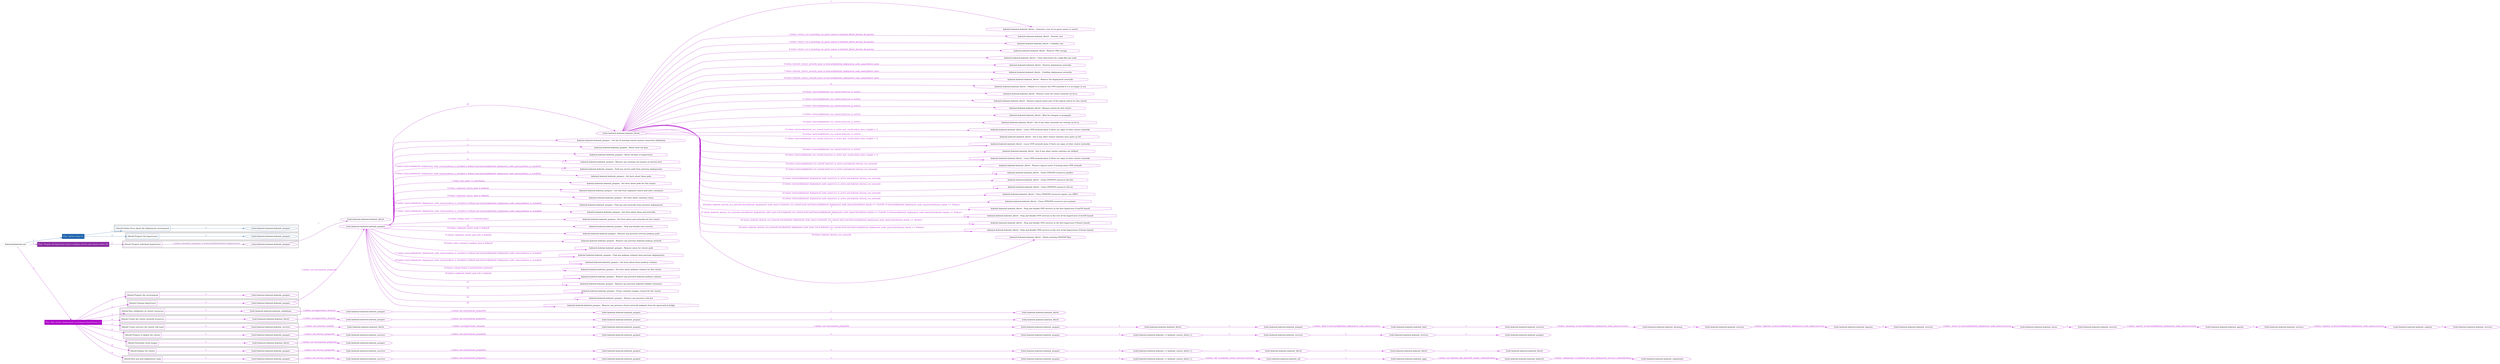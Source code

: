 digraph {
	graph [concentrate=true ordering=in rankdir=LR ratio=fill]
	edge [esep=5 sep=10]
	"kubeinit/playbook.yml" [id=root_node style=dotted]
	play_1f37363a [label="Play: Initial setup (1)" color="#1f64ad" fontcolor="#ffffff" id=play_1f37363a shape=box style=filled tooltip=localhost]
	"kubeinit/playbook.yml" -> play_1f37363a [label="1 " color="#1f64ad" fontcolor="#1f64ad" id=edge_beec4f90 labeltooltip="1 " tooltip="1 "]
	subgraph "kubeinit.kubeinit.kubeinit_prepare" {
		role_25f4dd7f [label="[role] kubeinit.kubeinit.kubeinit_prepare" color="#1f64ad" id=role_25f4dd7f tooltip="kubeinit.kubeinit.kubeinit_prepare"]
	}
	subgraph "kubeinit.kubeinit.kubeinit_prepare" {
		role_9660f7b7 [label="[role] kubeinit.kubeinit.kubeinit_prepare" color="#1f64ad" id=role_9660f7b7 tooltip="kubeinit.kubeinit.kubeinit_prepare"]
	}
	subgraph "Play: Initial setup (1)" {
		play_1f37363a -> block_69d01ddc [label=1 color="#1f64ad" fontcolor="#1f64ad" id=edge_8895a07f labeltooltip=1 tooltip=1]
		subgraph cluster_block_69d01ddc {
			block_69d01ddc [label="[block] Gather facts about the deployment environment" color="#1f64ad" id=block_69d01ddc labeltooltip="Gather facts about the deployment environment" shape=box tooltip="Gather facts about the deployment environment"]
			block_69d01ddc -> role_25f4dd7f [label="1 " color="#1f64ad" fontcolor="#1f64ad" id=edge_b7bf62ac labeltooltip="1 " tooltip="1 "]
		}
		play_1f37363a -> block_193713f0 [label=2 color="#1f64ad" fontcolor="#1f64ad" id=edge_109b9b88 labeltooltip=2 tooltip=2]
		subgraph cluster_block_193713f0 {
			block_193713f0 [label="[block] Prepare the hypervisors" color="#1f64ad" id=block_193713f0 labeltooltip="Prepare the hypervisors" shape=box tooltip="Prepare the hypervisors"]
			block_193713f0 -> role_9660f7b7 [label="1 " color="#1f64ad" fontcolor="#1f64ad" id=edge_c9909230 labeltooltip="1 " tooltip="1 "]
		}
	}
	play_9473a1a4 [label="Play: Prepare all hypervisor hosts to deploy service and cluster nodes (0)" color="#8a2aa2" fontcolor="#ffffff" id=play_9473a1a4 shape=box style=filled tooltip="Play: Prepare all hypervisor hosts to deploy service and cluster nodes (0)"]
	"kubeinit/playbook.yml" -> play_9473a1a4 [label="2 " color="#8a2aa2" fontcolor="#8a2aa2" id=edge_ef1bb4f5 labeltooltip="2 " tooltip="2 "]
	subgraph "kubeinit.kubeinit.kubeinit_libvirt" {
		role_61eee9bb [label="[role] kubeinit.kubeinit.kubeinit_libvirt" color="#8a2aa2" id=role_61eee9bb tooltip="kubeinit.kubeinit.kubeinit_libvirt"]
	}
	subgraph "kubeinit.kubeinit.kubeinit_prepare" {
		role_bdc70684 [label="[role] kubeinit.kubeinit.kubeinit_prepare" color="#8a2aa2" id=role_bdc70684 tooltip="kubeinit.kubeinit.kubeinit_prepare"]
		role_bdc70684 -> role_61eee9bb [label="1 " color="#8a2aa2" fontcolor="#8a2aa2" id=edge_d9a1bdc1 labeltooltip="1 " tooltip="1 "]
	}
	subgraph "Play: Prepare all hypervisor hosts to deploy service and cluster nodes (0)" {
		play_9473a1a4 -> block_176b6645 [label=1 color="#8a2aa2" fontcolor="#8a2aa2" id=edge_ebd9c767 labeltooltip=1 tooltip=1]
		subgraph cluster_block_176b6645 {
			block_176b6645 [label="[block] Prepare individual hypervisors" color="#8a2aa2" id=block_176b6645 labeltooltip="Prepare individual hypervisors" shape=box tooltip="Prepare individual hypervisors"]
			block_176b6645 -> role_bdc70684 [label="1 [when: inventory_hostname in hostvars['kubeinit-facts'].hypervisors]" color="#8a2aa2" fontcolor="#8a2aa2" id=edge_cf1c1758 labeltooltip="1 [when: inventory_hostname in hostvars['kubeinit-facts'].hypervisors]" tooltip="1 [when: inventory_hostname in hostvars['kubeinit-facts'].hypervisors]"]
		}
	}
	play_bdeadf1a [label="Play: Run cluster deployment on prepared hypervisors (1)" color="#ae03c9" fontcolor="#ffffff" id=play_bdeadf1a shape=box style=filled tooltip=localhost]
	"kubeinit/playbook.yml" -> play_bdeadf1a [label="3 " color="#ae03c9" fontcolor="#ae03c9" id=edge_fe195c4d labeltooltip="3 " tooltip="3 "]
	subgraph "kubeinit.kubeinit.kubeinit_prepare" {
		role_b6221c34 [label="[role] kubeinit.kubeinit.kubeinit_prepare" color="#ae03c9" id=role_b6221c34 tooltip="kubeinit.kubeinit.kubeinit_prepare"]
	}
	subgraph "kubeinit.kubeinit.kubeinit_libvirt" {
		role_adfe86c9 [label="[role] kubeinit.kubeinit.kubeinit_libvirt" color="#ae03c9" id=role_adfe86c9 tooltip="kubeinit.kubeinit.kubeinit_libvirt"]
		task_9739f0f0 [label="kubeinit.kubeinit.kubeinit_libvirt : Generate a list of vm guest names to match" color="#ae03c9" id=task_9739f0f0 shape=octagon tooltip="kubeinit.kubeinit.kubeinit_libvirt : Generate a list of vm guest names to match"]
		role_adfe86c9 -> task_9739f0f0 [label="1 " color="#ae03c9" fontcolor="#ae03c9" id=edge_a65fcbdc labeltooltip="1 " tooltip="1 "]
		task_7e92c30b [label="kubeinit.kubeinit.kubeinit_libvirt : Destroy vms" color="#ae03c9" id=task_7e92c30b shape=octagon tooltip="kubeinit.kubeinit.kubeinit_libvirt : Destroy vms"]
		role_adfe86c9 -> task_7e92c30b [label="2 [when: cluster_vm in matching_vm_guest_names or kubeinit_libvirt_destroy_all_guests]" color="#ae03c9" fontcolor="#ae03c9" id=edge_8f2e98aa labeltooltip="2 [when: cluster_vm in matching_vm_guest_names or kubeinit_libvirt_destroy_all_guests]" tooltip="2 [when: cluster_vm in matching_vm_guest_names or kubeinit_libvirt_destroy_all_guests]"]
		task_50bc9316 [label="kubeinit.kubeinit.kubeinit_libvirt : Undefine vms" color="#ae03c9" id=task_50bc9316 shape=octagon tooltip="kubeinit.kubeinit.kubeinit_libvirt : Undefine vms"]
		role_adfe86c9 -> task_50bc9316 [label="3 [when: cluster_vm in matching_vm_guest_names or kubeinit_libvirt_destroy_all_guests]" color="#ae03c9" fontcolor="#ae03c9" id=edge_84804dc5 labeltooltip="3 [when: cluster_vm in matching_vm_guest_names or kubeinit_libvirt_destroy_all_guests]" tooltip="3 [when: cluster_vm in matching_vm_guest_names or kubeinit_libvirt_destroy_all_guests]"]
		task_33d3c7aa [label="kubeinit.kubeinit.kubeinit_libvirt : Remove VMs storage" color="#ae03c9" id=task_33d3c7aa shape=octagon tooltip="kubeinit.kubeinit.kubeinit_libvirt : Remove VMs storage"]
		role_adfe86c9 -> task_33d3c7aa [label="4 [when: cluster_vm in matching_vm_guest_names or kubeinit_libvirt_destroy_all_guests]" color="#ae03c9" fontcolor="#ae03c9" id=edge_09c6bbd6 labeltooltip="4 [when: cluster_vm in matching_vm_guest_names or kubeinit_libvirt_destroy_all_guests]" tooltip="4 [when: cluster_vm in matching_vm_guest_names or kubeinit_libvirt_destroy_all_guests]"]
		task_d1e2a1a2 [label="kubeinit.kubeinit.kubeinit_libvirt : Clean directories for config files per node" color="#ae03c9" id=task_d1e2a1a2 shape=octagon tooltip="kubeinit.kubeinit.kubeinit_libvirt : Clean directories for config files per node"]
		role_adfe86c9 -> task_d1e2a1a2 [label="5 " color="#ae03c9" fontcolor="#ae03c9" id=edge_49091038 labeltooltip="5 " tooltip="5 "]
		task_e041fc21 [label="kubeinit.kubeinit.kubeinit_libvirt : Destroy deployment networks" color="#ae03c9" id=task_e041fc21 shape=octagon tooltip="kubeinit.kubeinit.kubeinit_libvirt : Destroy deployment networks"]
		role_adfe86c9 -> task_e041fc21 [label="6 [when: kubeinit_cluster_network_name in hostvars[kubeinit_deployment_node_name].libvirt_nets]" color="#ae03c9" fontcolor="#ae03c9" id=edge_315271d7 labeltooltip="6 [when: kubeinit_cluster_network_name in hostvars[kubeinit_deployment_node_name].libvirt_nets]" tooltip="6 [when: kubeinit_cluster_network_name in hostvars[kubeinit_deployment_node_name].libvirt_nets]"]
		task_6bee2f34 [label="kubeinit.kubeinit.kubeinit_libvirt : Undefine deployment networks" color="#ae03c9" id=task_6bee2f34 shape=octagon tooltip="kubeinit.kubeinit.kubeinit_libvirt : Undefine deployment networks"]
		role_adfe86c9 -> task_6bee2f34 [label="7 [when: kubeinit_cluster_network_name in hostvars[kubeinit_deployment_node_name].libvirt_nets]" color="#ae03c9" fontcolor="#ae03c9" id=edge_7989c991 labeltooltip="7 [when: kubeinit_cluster_network_name in hostvars[kubeinit_deployment_node_name].libvirt_nets]" tooltip="7 [when: kubeinit_cluster_network_name in hostvars[kubeinit_deployment_node_name].libvirt_nets]"]
		task_750aabfe [label="kubeinit.kubeinit.kubeinit_libvirt : Remove the deployment networks" color="#ae03c9" id=task_750aabfe shape=octagon tooltip="kubeinit.kubeinit.kubeinit_libvirt : Remove the deployment networks"]
		role_adfe86c9 -> task_750aabfe [label="8 [when: kubeinit_cluster_network_name in hostvars[kubeinit_deployment_node_name].libvirt_nets]" color="#ae03c9" fontcolor="#ae03c9" id=edge_a2aba4c9 labeltooltip="8 [when: kubeinit_cluster_network_name in hostvars[kubeinit_deployment_node_name].libvirt_nets]" tooltip="8 [when: kubeinit_cluster_network_name in hostvars[kubeinit_deployment_node_name].libvirt_nets]"]
		task_e7600e6e [label="kubeinit.kubeinit.kubeinit_libvirt : Default is to remove the OVN network if it is no longer in use" color="#ae03c9" id=task_e7600e6e shape=octagon tooltip="kubeinit.kubeinit.kubeinit_libvirt : Default is to remove the OVN network if it is no longer in use"]
		role_adfe86c9 -> task_e7600e6e [label="9 " color="#ae03c9" fontcolor="#ae03c9" id=edge_50722711 labeltooltip="9 " tooltip="9 "]
		task_7aa57ece [label="kubeinit.kubeinit.kubeinit_libvirt : Remove route for cluster network via br-ex" color="#ae03c9" id=task_7aa57ece shape=octagon tooltip="kubeinit.kubeinit.kubeinit_libvirt : Remove route for cluster network via br-ex"]
		role_adfe86c9 -> task_7aa57ece [label="10 [when: hostvars[kubeinit_ovn_central_host].ovs_is_active]" color="#ae03c9" fontcolor="#ae03c9" id=edge_d03b10a4 labeltooltip="10 [when: hostvars[kubeinit_ovn_central_host].ovs_is_active]" tooltip="10 [when: hostvars[kubeinit_ovn_central_host].ovs_is_active]"]
		task_66830919 [label="kubeinit.kubeinit.kubeinit_libvirt : Remove logical router port of the logical switch for this cluster" color="#ae03c9" id=task_66830919 shape=octagon tooltip="kubeinit.kubeinit.kubeinit_libvirt : Remove logical router port of the logical switch for this cluster"]
		role_adfe86c9 -> task_66830919 [label="11 [when: hostvars[kubeinit_ovn_central_host].ovs_is_active]" color="#ae03c9" fontcolor="#ae03c9" id=edge_245e961b labeltooltip="11 [when: hostvars[kubeinit_ovn_central_host].ovs_is_active]" tooltip="11 [when: hostvars[kubeinit_ovn_central_host].ovs_is_active]"]
		task_e19aaa85 [label="kubeinit.kubeinit.kubeinit_libvirt : Remove switch for this cluster" color="#ae03c9" id=task_e19aaa85 shape=octagon tooltip="kubeinit.kubeinit.kubeinit_libvirt : Remove switch for this cluster"]
		role_adfe86c9 -> task_e19aaa85 [label="12 [when: hostvars[kubeinit_ovn_central_host].ovs_is_active]" color="#ae03c9" fontcolor="#ae03c9" id=edge_485a6d71 labeltooltip="12 [when: hostvars[kubeinit_ovn_central_host].ovs_is_active]" tooltip="12 [when: hostvars[kubeinit_ovn_central_host].ovs_is_active]"]
		task_a7a2022b [label="kubeinit.kubeinit.kubeinit_libvirt : Wait for changes to propagate" color="#ae03c9" id=task_a7a2022b shape=octagon tooltip="kubeinit.kubeinit.kubeinit_libvirt : Wait for changes to propagate"]
		role_adfe86c9 -> task_a7a2022b [label="13 [when: hostvars[kubeinit_ovn_central_host].ovs_is_active]" color="#ae03c9" fontcolor="#ae03c9" id=edge_8c77a38c labeltooltip="13 [when: hostvars[kubeinit_ovn_central_host].ovs_is_active]" tooltip="13 [when: hostvars[kubeinit_ovn_central_host].ovs_is_active]"]
		task_0f11b54c [label="kubeinit.kubeinit.kubeinit_libvirt : See if any other networks are routing via br-ex" color="#ae03c9" id=task_0f11b54c shape=octagon tooltip="kubeinit.kubeinit.kubeinit_libvirt : See if any other networks are routing via br-ex"]
		role_adfe86c9 -> task_0f11b54c [label="14 [when: hostvars[kubeinit_ovn_central_host].ovs_is_active]" color="#ae03c9" fontcolor="#ae03c9" id=edge_e43766df labeltooltip="14 [when: hostvars[kubeinit_ovn_central_host].ovs_is_active]" tooltip="14 [when: hostvars[kubeinit_ovn_central_host].ovs_is_active]"]
		task_77122f07 [label="kubeinit.kubeinit.kubeinit_libvirt : Leave OVN network alone if there are signs of other cluster networks" color="#ae03c9" id=task_77122f07 shape=octagon tooltip="kubeinit.kubeinit.kubeinit_libvirt : Leave OVN network alone if there are signs of other cluster networks"]
		role_adfe86c9 -> task_77122f07 [label="15 [when: hostvars[kubeinit_ovn_central_host].ovs_is_active and _result.stdout_lines | length > 1]" color="#ae03c9" fontcolor="#ae03c9" id=edge_02d37ee8 labeltooltip="15 [when: hostvars[kubeinit_ovn_central_host].ovs_is_active and _result.stdout_lines | length > 1]" tooltip="15 [when: hostvars[kubeinit_ovn_central_host].ovs_is_active and _result.stdout_lines | length > 1]"]
		task_489a062d [label="kubeinit.kubeinit.kubeinit_libvirt : See if any other cluster switches have ports on lr0" color="#ae03c9" id=task_489a062d shape=octagon tooltip="kubeinit.kubeinit.kubeinit_libvirt : See if any other cluster switches have ports on lr0"]
		role_adfe86c9 -> task_489a062d [label="16 [when: hostvars[kubeinit_ovn_central_host].ovs_is_active]" color="#ae03c9" fontcolor="#ae03c9" id=edge_23b2e188 labeltooltip="16 [when: hostvars[kubeinit_ovn_central_host].ovs_is_active]" tooltip="16 [when: hostvars[kubeinit_ovn_central_host].ovs_is_active]"]
		task_819f0e0b [label="kubeinit.kubeinit.kubeinit_libvirt : Leave OVN network alone if there are signs of other cluster networks" color="#ae03c9" id=task_819f0e0b shape=octagon tooltip="kubeinit.kubeinit.kubeinit_libvirt : Leave OVN network alone if there are signs of other cluster networks"]
		role_adfe86c9 -> task_819f0e0b [label="17 [when: hostvars[kubeinit_ovn_central_host].ovs_is_active and _result.stdout_lines | length > 1]" color="#ae03c9" fontcolor="#ae03c9" id=edge_ca58ae54 labeltooltip="17 [when: hostvars[kubeinit_ovn_central_host].ovs_is_active and _result.stdout_lines | length > 1]" tooltip="17 [when: hostvars[kubeinit_ovn_central_host].ovs_is_active and _result.stdout_lines | length > 1]"]
		task_3d04f44c [label="kubeinit.kubeinit.kubeinit_libvirt : See if any other cluster switches are defined" color="#ae03c9" id=task_3d04f44c shape=octagon tooltip="kubeinit.kubeinit.kubeinit_libvirt : See if any other cluster switches are defined"]
		role_adfe86c9 -> task_3d04f44c [label="18 [when: hostvars[kubeinit_ovn_central_host].ovs_is_active]" color="#ae03c9" fontcolor="#ae03c9" id=edge_5526674c labeltooltip="18 [when: hostvars[kubeinit_ovn_central_host].ovs_is_active]" tooltip="18 [when: hostvars[kubeinit_ovn_central_host].ovs_is_active]"]
		task_dc1ed149 [label="kubeinit.kubeinit.kubeinit_libvirt : Leave OVN network alone if there are signs of other cluster networks" color="#ae03c9" id=task_dc1ed149 shape=octagon tooltip="kubeinit.kubeinit.kubeinit_libvirt : Leave OVN network alone if there are signs of other cluster networks"]
		role_adfe86c9 -> task_dc1ed149 [label="19 [when: hostvars[kubeinit_ovn_central_host].ovs_is_active and _result.stdout_lines | length > 1]" color="#ae03c9" fontcolor="#ae03c9" id=edge_6fa465b2 labeltooltip="19 [when: hostvars[kubeinit_ovn_central_host].ovs_is_active and _result.stdout_lines | length > 1]" tooltip="19 [when: hostvars[kubeinit_ovn_central_host].ovs_is_active and _result.stdout_lines | length > 1]"]
		task_48cc236e [label="kubeinit.kubeinit.kubeinit_libvirt : Remove logical router if tearing down OVN network" color="#ae03c9" id=task_48cc236e shape=octagon tooltip="kubeinit.kubeinit.kubeinit_libvirt : Remove logical router if tearing down OVN network"]
		role_adfe86c9 -> task_48cc236e [label="20 [when: hostvars[kubeinit_ovn_central_host].ovs_is_active and kubeinit_destroy_ovn_network]" color="#ae03c9" fontcolor="#ae03c9" id=edge_dbb2125c labeltooltip="20 [when: hostvars[kubeinit_ovn_central_host].ovs_is_active and kubeinit_destroy_ovn_network]" tooltip="20 [when: hostvars[kubeinit_ovn_central_host].ovs_is_active and kubeinit_destroy_ovn_network]"]
		task_2cc1af12 [label="kubeinit.kubeinit.kubeinit_libvirt : Clean OVN/OVS resources (public)" color="#ae03c9" id=task_2cc1af12 shape=octagon tooltip="kubeinit.kubeinit.kubeinit_libvirt : Clean OVN/OVS resources (public)"]
		role_adfe86c9 -> task_2cc1af12 [label="21 [when: hostvars[kubeinit_ovn_central_host].ovs_is_active and kubeinit_destroy_ovn_network]" color="#ae03c9" fontcolor="#ae03c9" id=edge_b1a27fb5 labeltooltip="21 [when: hostvars[kubeinit_ovn_central_host].ovs_is_active and kubeinit_destroy_ovn_network]" tooltip="21 [when: hostvars[kubeinit_ovn_central_host].ovs_is_active and kubeinit_destroy_ovn_network]"]
		task_78e33bf3 [label="kubeinit.kubeinit.kubeinit_libvirt : Clean OVN/OVS resources (br-int)" color="#ae03c9" id=task_78e33bf3 shape=octagon tooltip="kubeinit.kubeinit.kubeinit_libvirt : Clean OVN/OVS resources (br-int)"]
		role_adfe86c9 -> task_78e33bf3 [label="22 [when: hostvars[kubeinit_deployment_node_name].ovs_is_active and kubeinit_destroy_ovn_network]" color="#ae03c9" fontcolor="#ae03c9" id=edge_239596c6 labeltooltip="22 [when: hostvars[kubeinit_deployment_node_name].ovs_is_active and kubeinit_destroy_ovn_network]" tooltip="22 [when: hostvars[kubeinit_deployment_node_name].ovs_is_active and kubeinit_destroy_ovn_network]"]
		task_9ce3f0ca [label="kubeinit.kubeinit.kubeinit_libvirt : Clean OVN/OVS resources (br-ex)" color="#ae03c9" id=task_9ce3f0ca shape=octagon tooltip="kubeinit.kubeinit.kubeinit_libvirt : Clean OVN/OVS resources (br-ex)"]
		role_adfe86c9 -> task_9ce3f0ca [label="23 [when: hostvars[kubeinit_deployment_node_name].ovs_is_active and kubeinit_destroy_ovn_network]" color="#ae03c9" fontcolor="#ae03c9" id=edge_9b05f541 labeltooltip="23 [when: hostvars[kubeinit_deployment_node_name].ovs_is_active and kubeinit_destroy_ovn_network]" tooltip="23 [when: hostvars[kubeinit_deployment_node_name].ovs_is_active and kubeinit_destroy_ovn_network]"]
		task_df44dfc4 [label="kubeinit.kubeinit.kubeinit_libvirt : Clean OVN/OVS resources (genev_sys_6081)" color="#ae03c9" id=task_df44dfc4 shape=octagon tooltip="kubeinit.kubeinit.kubeinit_libvirt : Clean OVN/OVS resources (genev_sys_6081)"]
		role_adfe86c9 -> task_df44dfc4 [label="24 [when: hostvars[kubeinit_deployment_node_name].ovs_is_active and kubeinit_destroy_ovn_network]" color="#ae03c9" fontcolor="#ae03c9" id=edge_c71e154f labeltooltip="24 [when: hostvars[kubeinit_deployment_node_name].ovs_is_active and kubeinit_destroy_ovn_network]" tooltip="24 [when: hostvars[kubeinit_deployment_node_name].ovs_is_active and kubeinit_destroy_ovn_network]"]
		task_4c0afff6 [label="kubeinit.kubeinit.kubeinit_libvirt : Clean OVN/OVS resources (ovs-system)" color="#ae03c9" id=task_4c0afff6 shape=octagon tooltip="kubeinit.kubeinit.kubeinit_libvirt : Clean OVN/OVS resources (ovs-system)"]
		role_adfe86c9 -> task_4c0afff6 [label="25 [when: hostvars[kubeinit_deployment_node_name].ovs_is_active and kubeinit_destroy_ovn_network]" color="#ae03c9" fontcolor="#ae03c9" id=edge_574f4c66 labeltooltip="25 [when: hostvars[kubeinit_deployment_node_name].ovs_is_active and kubeinit_destroy_ovn_network]" tooltip="25 [when: hostvars[kubeinit_deployment_node_name].ovs_is_active and kubeinit_destroy_ovn_network]"]
		task_eff1a5e8 [label="kubeinit.kubeinit.kubeinit_libvirt : Stop and disable OVN services in the first hypervisor (CentOS based)" color="#ae03c9" id=task_eff1a5e8 shape=octagon tooltip="kubeinit.kubeinit.kubeinit_libvirt : Stop and disable OVN services in the first hypervisor (CentOS based)"]
		role_adfe86c9 -> task_eff1a5e8 [label="26 [when: kubeinit_destroy_ovn_network and (kubeinit_deployment_node_name in kubeinit_ovn_central_host) and (hostvars[kubeinit_deployment_node_name].distribution_family == 'CentOS' or hostvars[kubeinit_deployment_node_name].distribution_family == 'Fedora')
]" color="#ae03c9" fontcolor="#ae03c9" id=edge_97d07e69 labeltooltip="26 [when: kubeinit_destroy_ovn_network and (kubeinit_deployment_node_name in kubeinit_ovn_central_host) and (hostvars[kubeinit_deployment_node_name].distribution_family == 'CentOS' or hostvars[kubeinit_deployment_node_name].distribution_family == 'Fedora')
]" tooltip="26 [when: kubeinit_destroy_ovn_network and (kubeinit_deployment_node_name in kubeinit_ovn_central_host) and (hostvars[kubeinit_deployment_node_name].distribution_family == 'CentOS' or hostvars[kubeinit_deployment_node_name].distribution_family == 'Fedora')
]"]
		task_a74f047c [label="kubeinit.kubeinit.kubeinit_libvirt : Stop and disable OVN services in the rest of the hypervisors (CentOS based)" color="#ae03c9" id=task_a74f047c shape=octagon tooltip="kubeinit.kubeinit.kubeinit_libvirt : Stop and disable OVN services in the rest of the hypervisors (CentOS based)"]
		role_adfe86c9 -> task_a74f047c [label="27 [when: kubeinit_destroy_ovn_network and (kubeinit_deployment_node_name not in kubeinit_ovn_central_host) and (hostvars[kubeinit_deployment_node_name].distribution_family == 'CentOS' or hostvars[kubeinit_deployment_node_name].distribution_family == 'Fedora')
]" color="#ae03c9" fontcolor="#ae03c9" id=edge_0791333c labeltooltip="27 [when: kubeinit_destroy_ovn_network and (kubeinit_deployment_node_name not in kubeinit_ovn_central_host) and (hostvars[kubeinit_deployment_node_name].distribution_family == 'CentOS' or hostvars[kubeinit_deployment_node_name].distribution_family == 'Fedora')
]" tooltip="27 [when: kubeinit_destroy_ovn_network and (kubeinit_deployment_node_name not in kubeinit_ovn_central_host) and (hostvars[kubeinit_deployment_node_name].distribution_family == 'CentOS' or hostvars[kubeinit_deployment_node_name].distribution_family == 'Fedora')
]"]
		task_46211fc2 [label="kubeinit.kubeinit.kubeinit_libvirt : Stop and disable OVN services in the first hypervisor (Ubuntu based)" color="#ae03c9" id=task_46211fc2 shape=octagon tooltip="kubeinit.kubeinit.kubeinit_libvirt : Stop and disable OVN services in the first hypervisor (Ubuntu based)"]
		role_adfe86c9 -> task_46211fc2 [label="28 [when: kubeinit_destroy_ovn_network and (kubeinit_deployment_node_name in kubeinit_ovn_central_host) and (hostvars[kubeinit_deployment_node_name].distribution_family == 'Debian')
]" color="#ae03c9" fontcolor="#ae03c9" id=edge_705286dc labeltooltip="28 [when: kubeinit_destroy_ovn_network and (kubeinit_deployment_node_name in kubeinit_ovn_central_host) and (hostvars[kubeinit_deployment_node_name].distribution_family == 'Debian')
]" tooltip="28 [when: kubeinit_destroy_ovn_network and (kubeinit_deployment_node_name in kubeinit_ovn_central_host) and (hostvars[kubeinit_deployment_node_name].distribution_family == 'Debian')
]"]
		task_600fff5c [label="kubeinit.kubeinit.kubeinit_libvirt : Stop and disable OVN services in the rest of the hypervisors (Ubuntu based)" color="#ae03c9" id=task_600fff5c shape=octagon tooltip="kubeinit.kubeinit.kubeinit_libvirt : Stop and disable OVN services in the rest of the hypervisors (Ubuntu based)"]
		role_adfe86c9 -> task_600fff5c [label="29 [when: kubeinit_destroy_ovn_network and (kubeinit_deployment_node_name not in kubeinit_ovn_central_host) and (hostvars[kubeinit_deployment_node_name].distribution_family == 'Debian')
]" color="#ae03c9" fontcolor="#ae03c9" id=edge_7c8de37c labeltooltip="29 [when: kubeinit_destroy_ovn_network and (kubeinit_deployment_node_name not in kubeinit_ovn_central_host) and (hostvars[kubeinit_deployment_node_name].distribution_family == 'Debian')
]" tooltip="29 [when: kubeinit_destroy_ovn_network and (kubeinit_deployment_node_name not in kubeinit_ovn_central_host) and (hostvars[kubeinit_deployment_node_name].distribution_family == 'Debian')
]"]
		task_e04274f4 [label="kubeinit.kubeinit.kubeinit_libvirt : Delete existing OVS/OVN files" color="#ae03c9" id=task_e04274f4 shape=octagon tooltip="kubeinit.kubeinit.kubeinit_libvirt : Delete existing OVS/OVN files"]
		role_adfe86c9 -> task_e04274f4 [label="30 [when: kubeinit_destroy_ovn_network]" color="#ae03c9" fontcolor="#ae03c9" id=edge_e8c7ae83 labeltooltip="30 [when: kubeinit_destroy_ovn_network]" tooltip="30 [when: kubeinit_destroy_ovn_network]"]
	}
	subgraph "kubeinit.kubeinit.kubeinit_prepare" {
		role_600e3276 [label="[role] kubeinit.kubeinit.kubeinit_prepare" color="#ae03c9" id=role_600e3276 tooltip="kubeinit.kubeinit.kubeinit_prepare"]
		task_1c44053a [label="kubeinit.kubeinit.kubeinit_prepare : Get list of existing remote system connection definitions" color="#ae03c9" id=task_1c44053a shape=octagon tooltip="kubeinit.kubeinit.kubeinit_prepare : Get list of existing remote system connection definitions"]
		role_600e3276 -> task_1c44053a [label="1 " color="#ae03c9" fontcolor="#ae03c9" id=edge_4d039e1e labeltooltip="1 " tooltip="1 "]
		task_5bac1784 [label="kubeinit.kubeinit.kubeinit_prepare : Reset local ssh keys" color="#ae03c9" id=task_5bac1784 shape=octagon tooltip="kubeinit.kubeinit.kubeinit_prepare : Reset local ssh keys"]
		role_600e3276 -> task_5bac1784 [label="2 " color="#ae03c9" fontcolor="#ae03c9" id=edge_44ab02c4 labeltooltip="2 " tooltip="2 "]
		task_ce7e9c0b [label="kubeinit.kubeinit.kubeinit_prepare : Reset ssh keys in hypervisors" color="#ae03c9" id=task_ce7e9c0b shape=octagon tooltip="kubeinit.kubeinit.kubeinit_prepare : Reset ssh keys in hypervisors"]
		role_600e3276 -> task_ce7e9c0b [label="3 " color="#ae03c9" fontcolor="#ae03c9" id=edge_f919d98d labeltooltip="3 " tooltip="3 "]
		task_81340b44 [label="kubeinit.kubeinit.kubeinit_prepare : Remove any existing ssh tunnels on bastion host" color="#ae03c9" id=task_81340b44 shape=octagon tooltip="kubeinit.kubeinit.kubeinit_prepare : Remove any existing ssh tunnels on bastion host"]
		role_600e3276 -> task_81340b44 [label="4 " color="#ae03c9" fontcolor="#ae03c9" id=edge_3db6ff1b labeltooltip="4 " tooltip="4 "]
		task_ff18ead6 [label="kubeinit.kubeinit.kubeinit_prepare : Find any service pods from previous deployments" color="#ae03c9" id=task_ff18ead6 shape=octagon tooltip="kubeinit.kubeinit.kubeinit_prepare : Find any service pods from previous deployments"]
		role_600e3276 -> task_ff18ead6 [label="5 [when: hostvars[kubeinit_deployment_node_name].podman_is_installed is defined and hostvars[kubeinit_deployment_node_name].podman_is_installed]" color="#ae03c9" fontcolor="#ae03c9" id=edge_14792ee8 labeltooltip="5 [when: hostvars[kubeinit_deployment_node_name].podman_is_installed is defined and hostvars[kubeinit_deployment_node_name].podman_is_installed]" tooltip="5 [when: hostvars[kubeinit_deployment_node_name].podman_is_installed is defined and hostvars[kubeinit_deployment_node_name].podman_is_installed]"]
		task_24c642af [label="kubeinit.kubeinit.kubeinit_prepare : Set facts about those pods" color="#ae03c9" id=task_24c642af shape=octagon tooltip="kubeinit.kubeinit.kubeinit_prepare : Set facts about those pods"]
		role_600e3276 -> task_24c642af [label="6 [when: hostvars[kubeinit_deployment_node_name].podman_is_installed is defined and hostvars[kubeinit_deployment_node_name].podman_is_installed]" color="#ae03c9" fontcolor="#ae03c9" id=edge_cf3e7eb2 labeltooltip="6 [when: hostvars[kubeinit_deployment_node_name].podman_is_installed is defined and hostvars[kubeinit_deployment_node_name].podman_is_installed]" tooltip="6 [when: hostvars[kubeinit_deployment_node_name].podman_is_installed is defined and hostvars[kubeinit_deployment_node_name].podman_is_installed]"]
		task_9d2832e6 [label="kubeinit.kubeinit.kubeinit_prepare : Set facts about pods for this cluster" color="#ae03c9" id=task_9d2832e6 shape=octagon tooltip="kubeinit.kubeinit.kubeinit_prepare : Set facts about pods for this cluster"]
		role_600e3276 -> task_9d2832e6 [label="7 [when: pod_name == pod.Name]" color="#ae03c9" fontcolor="#ae03c9" id=edge_b8ca32aa labeltooltip="7 [when: pod_name == pod.Name]" tooltip="7 [when: pod_name == pod.Name]"]
		task_ef2defef [label="kubeinit.kubeinit.kubeinit_prepare : Get info from orphaned cluster pod infra containers" color="#ae03c9" id=task_ef2defef shape=octagon tooltip="kubeinit.kubeinit.kubeinit_prepare : Get info from orphaned cluster pod infra containers"]
		role_600e3276 -> task_ef2defef [label="8 [when: orphaned_cluster_pods is defined]" color="#ae03c9" fontcolor="#ae03c9" id=edge_d0c4f851 labeltooltip="8 [when: orphaned_cluster_pods is defined]" tooltip="8 [when: orphaned_cluster_pods is defined]"]
		task_bf4173d6 [label="kubeinit.kubeinit.kubeinit_prepare : Set facts about container netns" color="#ae03c9" id=task_bf4173d6 shape=octagon tooltip="kubeinit.kubeinit.kubeinit_prepare : Set facts about container netns"]
		role_600e3276 -> task_bf4173d6 [label="9 [when: orphaned_cluster_pods is defined]" color="#ae03c9" fontcolor="#ae03c9" id=edge_c41f096e labeltooltip="9 [when: orphaned_cluster_pods is defined]" tooltip="9 [when: orphaned_cluster_pods is defined]"]
		task_1bd75535 [label="kubeinit.kubeinit.kubeinit_prepare : Find any pod networks from previous deployments" color="#ae03c9" id=task_1bd75535 shape=octagon tooltip="kubeinit.kubeinit.kubeinit_prepare : Find any pod networks from previous deployments"]
		role_600e3276 -> task_1bd75535 [label="10 [when: hostvars[kubeinit_deployment_node_name].podman_is_installed is defined and hostvars[kubeinit_deployment_node_name].podman_is_installed]" color="#ae03c9" fontcolor="#ae03c9" id=edge_046d88c5 labeltooltip="10 [when: hostvars[kubeinit_deployment_node_name].podman_is_installed is defined and hostvars[kubeinit_deployment_node_name].podman_is_installed]" tooltip="10 [when: hostvars[kubeinit_deployment_node_name].podman_is_installed is defined and hostvars[kubeinit_deployment_node_name].podman_is_installed]"]
		task_18f11d76 [label="kubeinit.kubeinit.kubeinit_prepare : Set facts about those pod networks" color="#ae03c9" id=task_18f11d76 shape=octagon tooltip="kubeinit.kubeinit.kubeinit_prepare : Set facts about those pod networks"]
		role_600e3276 -> task_18f11d76 [label="11 [when: hostvars[kubeinit_deployment_node_name].podman_is_installed is defined and hostvars[kubeinit_deployment_node_name].podman_is_installed]" color="#ae03c9" fontcolor="#ae03c9" id=edge_468cb2fc labeltooltip="11 [when: hostvars[kubeinit_deployment_node_name].podman_is_installed is defined and hostvars[kubeinit_deployment_node_name].podman_is_installed]" tooltip="11 [when: hostvars[kubeinit_deployment_node_name].podman_is_installed is defined and hostvars[kubeinit_deployment_node_name].podman_is_installed]"]
		task_6ab2bf88 [label="kubeinit.kubeinit.kubeinit_prepare : Set facts about pod networks for this cluster" color="#ae03c9" id=task_6ab2bf88 shape=octagon tooltip="kubeinit.kubeinit.kubeinit_prepare : Set facts about pod networks for this cluster"]
		role_600e3276 -> task_6ab2bf88 [label="12 [when: bridge_name == network.name]" color="#ae03c9" fontcolor="#ae03c9" id=edge_d7ae8cd3 labeltooltip="12 [when: bridge_name == network.name]" tooltip="12 [when: bridge_name == network.name]"]
		task_b5a102cb [label="kubeinit.kubeinit.kubeinit_prepare : Stop and disable user services" color="#ae03c9" id=task_b5a102cb shape=octagon tooltip="kubeinit.kubeinit.kubeinit_prepare : Stop and disable user services"]
		role_600e3276 -> task_b5a102cb [label="13 " color="#ae03c9" fontcolor="#ae03c9" id=edge_03e354b9 labeltooltip="13 " tooltip="13 "]
		task_964f2a9b [label="kubeinit.kubeinit.kubeinit_prepare : Remove any previous services podman pods" color="#ae03c9" id=task_964f2a9b shape=octagon tooltip="kubeinit.kubeinit.kubeinit_prepare : Remove any previous services podman pods"]
		role_600e3276 -> task_964f2a9b [label="14 [when: orphaned_cluster_pods is defined]" color="#ae03c9" fontcolor="#ae03c9" id=edge_70b9b7dc labeltooltip="14 [when: orphaned_cluster_pods is defined]" tooltip="14 [when: orphaned_cluster_pods is defined]"]
		task_117606b0 [label="kubeinit.kubeinit.kubeinit_prepare : Remove any previous kubeinit podman network" color="#ae03c9" id=task_117606b0 shape=octagon tooltip="kubeinit.kubeinit.kubeinit_prepare : Remove any previous kubeinit podman network"]
		role_600e3276 -> task_117606b0 [label="15 [when: orphaned_cluster_pod_nets is defined]" color="#ae03c9" fontcolor="#ae03c9" id=edge_c23727ce labeltooltip="15 [when: orphaned_cluster_pod_nets is defined]" tooltip="15 [when: orphaned_cluster_pod_nets is defined]"]
		task_6a934f1c [label="kubeinit.kubeinit.kubeinit_prepare : Remove netns for cluster pods" color="#ae03c9" id=task_6a934f1c shape=octagon tooltip="kubeinit.kubeinit.kubeinit_prepare : Remove netns for cluster pods"]
		role_600e3276 -> task_6a934f1c [label="16 [when: infra_container_sandbox_keys is defined]" color="#ae03c9" fontcolor="#ae03c9" id=edge_2820b2bd labeltooltip="16 [when: infra_container_sandbox_keys is defined]" tooltip="16 [when: infra_container_sandbox_keys is defined]"]
		task_029d482e [label="kubeinit.kubeinit.kubeinit_prepare : Find any podman volumes from previous deployments" color="#ae03c9" id=task_029d482e shape=octagon tooltip="kubeinit.kubeinit.kubeinit_prepare : Find any podman volumes from previous deployments"]
		role_600e3276 -> task_029d482e [label="17 [when: hostvars[kubeinit_deployment_node_name].podman_is_installed is defined and hostvars[kubeinit_deployment_node_name].podman_is_installed]" color="#ae03c9" fontcolor="#ae03c9" id=edge_ef24f06c labeltooltip="17 [when: hostvars[kubeinit_deployment_node_name].podman_is_installed is defined and hostvars[kubeinit_deployment_node_name].podman_is_installed]" tooltip="17 [when: hostvars[kubeinit_deployment_node_name].podman_is_installed is defined and hostvars[kubeinit_deployment_node_name].podman_is_installed]"]
		task_c67fe290 [label="kubeinit.kubeinit.kubeinit_prepare : Set facts about those podman volumes" color="#ae03c9" id=task_c67fe290 shape=octagon tooltip="kubeinit.kubeinit.kubeinit_prepare : Set facts about those podman volumes"]
		role_600e3276 -> task_c67fe290 [label="18 [when: hostvars[kubeinit_deployment_node_name].podman_is_installed is defined and hostvars[kubeinit_deployment_node_name].podman_is_installed]" color="#ae03c9" fontcolor="#ae03c9" id=edge_b313df69 labeltooltip="18 [when: hostvars[kubeinit_deployment_node_name].podman_is_installed is defined and hostvars[kubeinit_deployment_node_name].podman_is_installed]" tooltip="18 [when: hostvars[kubeinit_deployment_node_name].podman_is_installed is defined and hostvars[kubeinit_deployment_node_name].podman_is_installed]"]
		task_aafa251c [label="kubeinit.kubeinit.kubeinit_prepare : Set facts about podman volumes for this cluster" color="#ae03c9" id=task_aafa251c shape=octagon tooltip="kubeinit.kubeinit.kubeinit_prepare : Set facts about podman volumes for this cluster"]
		role_600e3276 -> task_aafa251c [label="19 [when: volume.Name is match(cluster_pattern)]" color="#ae03c9" fontcolor="#ae03c9" id=edge_b36944bd labeltooltip="19 [when: volume.Name is match(cluster_pattern)]" tooltip="19 [when: volume.Name is match(cluster_pattern)]"]
		task_988ddcbe [label="kubeinit.kubeinit.kubeinit_prepare : Remove any previous kubeinit podman volumes" color="#ae03c9" id=task_988ddcbe shape=octagon tooltip="kubeinit.kubeinit.kubeinit_prepare : Remove any previous kubeinit podman volumes"]
		role_600e3276 -> task_988ddcbe [label="20 [when: orphaned_cluster_pod_vols is defined]" color="#ae03c9" fontcolor="#ae03c9" id=edge_c14bbe9f labeltooltip="20 [when: orphaned_cluster_pod_vols is defined]" tooltip="20 [when: orphaned_cluster_pod_vols is defined]"]
		task_717f04d0 [label="kubeinit.kubeinit.kubeinit_prepare : Remove any previous kubeinit buildah containers" color="#ae03c9" id=task_717f04d0 shape=octagon tooltip="kubeinit.kubeinit.kubeinit_prepare : Remove any previous kubeinit buildah containers"]
		role_600e3276 -> task_717f04d0 [label="21 " color="#ae03c9" fontcolor="#ae03c9" id=edge_3da4b8c5 labeltooltip="21 " tooltip="21 "]
		task_cea57279 [label="kubeinit.kubeinit.kubeinit_prepare : Prune container images created for the cluster" color="#ae03c9" id=task_cea57279 shape=octagon tooltip="kubeinit.kubeinit.kubeinit_prepare : Prune container images created for the cluster"]
		role_600e3276 -> task_cea57279 [label="22 " color="#ae03c9" fontcolor="#ae03c9" id=edge_486331e8 labeltooltip="22 " tooltip="22 "]
		task_4957a6ca [label="kubeinit.kubeinit.kubeinit_prepare : Remove any previous veth dev" color="#ae03c9" id=task_4957a6ca shape=octagon tooltip="kubeinit.kubeinit.kubeinit_prepare : Remove any previous veth dev"]
		role_600e3276 -> task_4957a6ca [label="23 " color="#ae03c9" fontcolor="#ae03c9" id=edge_2874ce6f labeltooltip="23 " tooltip="23 "]
		task_b041f39d [label="kubeinit.kubeinit.kubeinit_prepare : Remove any previous cluster network endpoint from the openvswitch bridge" color="#ae03c9" id=task_b041f39d shape=octagon tooltip="kubeinit.kubeinit.kubeinit_prepare : Remove any previous cluster network endpoint from the openvswitch bridge"]
		role_600e3276 -> task_b041f39d [label="24 " color="#ae03c9" fontcolor="#ae03c9" id=edge_5f0176e0 labeltooltip="24 " tooltip="24 "]
		role_600e3276 -> role_adfe86c9 [label="25 " color="#ae03c9" fontcolor="#ae03c9" id=edge_4b9c196f labeltooltip="25 " tooltip="25 "]
	}
	subgraph "kubeinit.kubeinit.kubeinit_prepare" {
		role_97eacac3 [label="[role] kubeinit.kubeinit.kubeinit_prepare" color="#ae03c9" id=role_97eacac3 tooltip="kubeinit.kubeinit.kubeinit_prepare"]
		role_97eacac3 -> role_600e3276 [label="1 [when: not environment_prepared]" color="#ae03c9" fontcolor="#ae03c9" id=edge_91ba9760 labeltooltip="1 [when: not environment_prepared]" tooltip="1 [when: not environment_prepared]"]
	}
	subgraph "kubeinit.kubeinit.kubeinit_libvirt" {
		role_e86fb36c [label="[role] kubeinit.kubeinit.kubeinit_libvirt" color="#ae03c9" id=role_e86fb36c tooltip="kubeinit.kubeinit.kubeinit_libvirt"]
	}
	subgraph "kubeinit.kubeinit.kubeinit_prepare" {
		role_d82e31ed [label="[role] kubeinit.kubeinit.kubeinit_prepare" color="#ae03c9" id=role_d82e31ed tooltip="kubeinit.kubeinit.kubeinit_prepare"]
		role_d82e31ed -> role_e86fb36c [label="1 " color="#ae03c9" fontcolor="#ae03c9" id=edge_d4651fa2 labeltooltip="1 " tooltip="1 "]
	}
	subgraph "kubeinit.kubeinit.kubeinit_prepare" {
		role_f8e8a162 [label="[role] kubeinit.kubeinit.kubeinit_prepare" color="#ae03c9" id=role_f8e8a162 tooltip="kubeinit.kubeinit.kubeinit_prepare"]
		role_f8e8a162 -> role_d82e31ed [label="1 [when: not environment_prepared]" color="#ae03c9" fontcolor="#ae03c9" id=edge_0e0116f6 labeltooltip="1 [when: not environment_prepared]" tooltip="1 [when: not environment_prepared]"]
	}
	subgraph "kubeinit.kubeinit.kubeinit_validations" {
		role_857e80b2 [label="[role] kubeinit.kubeinit.kubeinit_validations" color="#ae03c9" id=role_857e80b2 tooltip="kubeinit.kubeinit.kubeinit_validations"]
		role_857e80b2 -> role_f8e8a162 [label="1 [when: not hypervisors_cleaned]" color="#ae03c9" fontcolor="#ae03c9" id=edge_78871495 labeltooltip="1 [when: not hypervisors_cleaned]" tooltip="1 [when: not hypervisors_cleaned]"]
	}
	subgraph "kubeinit.kubeinit.kubeinit_libvirt" {
		role_e361c158 [label="[role] kubeinit.kubeinit.kubeinit_libvirt" color="#ae03c9" id=role_e361c158 tooltip="kubeinit.kubeinit.kubeinit_libvirt"]
	}
	subgraph "kubeinit.kubeinit.kubeinit_prepare" {
		role_b7aa765f [label="[role] kubeinit.kubeinit.kubeinit_prepare" color="#ae03c9" id=role_b7aa765f tooltip="kubeinit.kubeinit.kubeinit_prepare"]
		role_b7aa765f -> role_e361c158 [label="1 " color="#ae03c9" fontcolor="#ae03c9" id=edge_6fd18937 labeltooltip="1 " tooltip="1 "]
	}
	subgraph "kubeinit.kubeinit.kubeinit_prepare" {
		role_4d87c3d7 [label="[role] kubeinit.kubeinit.kubeinit_prepare" color="#ae03c9" id=role_4d87c3d7 tooltip="kubeinit.kubeinit.kubeinit_prepare"]
		role_4d87c3d7 -> role_b7aa765f [label="1 [when: not environment_prepared]" color="#ae03c9" fontcolor="#ae03c9" id=edge_7187c7c0 labeltooltip="1 [when: not environment_prepared]" tooltip="1 [when: not environment_prepared]"]
	}
	subgraph "kubeinit.kubeinit.kubeinit_libvirt" {
		role_19c763c6 [label="[role] kubeinit.kubeinit.kubeinit_libvirt" color="#ae03c9" id=role_19c763c6 tooltip="kubeinit.kubeinit.kubeinit_libvirt"]
		role_19c763c6 -> role_4d87c3d7 [label="1 [when: not hypervisors_cleaned]" color="#ae03c9" fontcolor="#ae03c9" id=edge_ab1e9f95 labeltooltip="1 [when: not hypervisors_cleaned]" tooltip="1 [when: not hypervisors_cleaned]"]
	}
	subgraph "kubeinit.kubeinit.kubeinit_services" {
		role_accaf20e [label="[role] kubeinit.kubeinit.kubeinit_services" color="#ae03c9" id=role_accaf20e tooltip="kubeinit.kubeinit.kubeinit_services"]
	}
	subgraph "kubeinit.kubeinit.kubeinit_registry" {
		role_c0122d91 [label="[role] kubeinit.kubeinit.kubeinit_registry" color="#ae03c9" id=role_c0122d91 tooltip="kubeinit.kubeinit.kubeinit_registry"]
		role_c0122d91 -> role_accaf20e [label="1 " color="#ae03c9" fontcolor="#ae03c9" id=edge_8290f8a1 labeltooltip="1 " tooltip="1 "]
	}
	subgraph "kubeinit.kubeinit.kubeinit_services" {
		role_4816d29b [label="[role] kubeinit.kubeinit.kubeinit_services" color="#ae03c9" id=role_4816d29b tooltip="kubeinit.kubeinit.kubeinit_services"]
		role_4816d29b -> role_c0122d91 [label="1 [when: 'registry' in hostvars[kubeinit_deployment_node_name].services]" color="#ae03c9" fontcolor="#ae03c9" id=edge_85b3a3ef labeltooltip="1 [when: 'registry' in hostvars[kubeinit_deployment_node_name].services]" tooltip="1 [when: 'registry' in hostvars[kubeinit_deployment_node_name].services]"]
	}
	subgraph "kubeinit.kubeinit.kubeinit_apache" {
		role_66f2c1c8 [label="[role] kubeinit.kubeinit.kubeinit_apache" color="#ae03c9" id=role_66f2c1c8 tooltip="kubeinit.kubeinit.kubeinit_apache"]
		role_66f2c1c8 -> role_4816d29b [label="1 " color="#ae03c9" fontcolor="#ae03c9" id=edge_299fa979 labeltooltip="1 " tooltip="1 "]
	}
	subgraph "kubeinit.kubeinit.kubeinit_services" {
		role_38d9bc8e [label="[role] kubeinit.kubeinit.kubeinit_services" color="#ae03c9" id=role_38d9bc8e tooltip="kubeinit.kubeinit.kubeinit_services"]
		role_38d9bc8e -> role_66f2c1c8 [label="1 [when: 'apache' in hostvars[kubeinit_deployment_node_name].services]" color="#ae03c9" fontcolor="#ae03c9" id=edge_c2966318 labeltooltip="1 [when: 'apache' in hostvars[kubeinit_deployment_node_name].services]" tooltip="1 [when: 'apache' in hostvars[kubeinit_deployment_node_name].services]"]
	}
	subgraph "kubeinit.kubeinit.kubeinit_nexus" {
		role_98acea20 [label="[role] kubeinit.kubeinit.kubeinit_nexus" color="#ae03c9" id=role_98acea20 tooltip="kubeinit.kubeinit.kubeinit_nexus"]
		role_98acea20 -> role_38d9bc8e [label="1 " color="#ae03c9" fontcolor="#ae03c9" id=edge_855d913d labeltooltip="1 " tooltip="1 "]
	}
	subgraph "kubeinit.kubeinit.kubeinit_services" {
		role_593afb76 [label="[role] kubeinit.kubeinit.kubeinit_services" color="#ae03c9" id=role_593afb76 tooltip="kubeinit.kubeinit.kubeinit_services"]
		role_593afb76 -> role_98acea20 [label="1 [when: 'nexus' in hostvars[kubeinit_deployment_node_name].services]" color="#ae03c9" fontcolor="#ae03c9" id=edge_3948ff38 labeltooltip="1 [when: 'nexus' in hostvars[kubeinit_deployment_node_name].services]" tooltip="1 [when: 'nexus' in hostvars[kubeinit_deployment_node_name].services]"]
	}
	subgraph "kubeinit.kubeinit.kubeinit_haproxy" {
		role_c2559a7e [label="[role] kubeinit.kubeinit.kubeinit_haproxy" color="#ae03c9" id=role_c2559a7e tooltip="kubeinit.kubeinit.kubeinit_haproxy"]
		role_c2559a7e -> role_593afb76 [label="1 " color="#ae03c9" fontcolor="#ae03c9" id=edge_b9d8ffcd labeltooltip="1 " tooltip="1 "]
	}
	subgraph "kubeinit.kubeinit.kubeinit_services" {
		role_a5866c94 [label="[role] kubeinit.kubeinit.kubeinit_services" color="#ae03c9" id=role_a5866c94 tooltip="kubeinit.kubeinit.kubeinit_services"]
		role_a5866c94 -> role_c2559a7e [label="1 [when: 'haproxy' in hostvars[kubeinit_deployment_node_name].services]" color="#ae03c9" fontcolor="#ae03c9" id=edge_38d6c903 labeltooltip="1 [when: 'haproxy' in hostvars[kubeinit_deployment_node_name].services]" tooltip="1 [when: 'haproxy' in hostvars[kubeinit_deployment_node_name].services]"]
	}
	subgraph "kubeinit.kubeinit.kubeinit_dnsmasq" {
		role_0becc72e [label="[role] kubeinit.kubeinit.kubeinit_dnsmasq" color="#ae03c9" id=role_0becc72e tooltip="kubeinit.kubeinit.kubeinit_dnsmasq"]
		role_0becc72e -> role_a5866c94 [label="1 " color="#ae03c9" fontcolor="#ae03c9" id=edge_0c7cf8b5 labeltooltip="1 " tooltip="1 "]
	}
	subgraph "kubeinit.kubeinit.kubeinit_services" {
		role_7629a185 [label="[role] kubeinit.kubeinit.kubeinit_services" color="#ae03c9" id=role_7629a185 tooltip="kubeinit.kubeinit.kubeinit_services"]
		role_7629a185 -> role_0becc72e [label="1 [when: 'dnsmasq' in hostvars[kubeinit_deployment_node_name].services]" color="#ae03c9" fontcolor="#ae03c9" id=edge_9146c346 labeltooltip="1 [when: 'dnsmasq' in hostvars[kubeinit_deployment_node_name].services]" tooltip="1 [when: 'dnsmasq' in hostvars[kubeinit_deployment_node_name].services]"]
	}
	subgraph "kubeinit.kubeinit.kubeinit_bind" {
		role_f97a1a5a [label="[role] kubeinit.kubeinit.kubeinit_bind" color="#ae03c9" id=role_f97a1a5a tooltip="kubeinit.kubeinit.kubeinit_bind"]
		role_f97a1a5a -> role_7629a185 [label="1 " color="#ae03c9" fontcolor="#ae03c9" id=edge_0dd683fa labeltooltip="1 " tooltip="1 "]
	}
	subgraph "kubeinit.kubeinit.kubeinit_prepare" {
		role_11cb3eb8 [label="[role] kubeinit.kubeinit.kubeinit_prepare" color="#ae03c9" id=role_11cb3eb8 tooltip="kubeinit.kubeinit.kubeinit_prepare"]
		role_11cb3eb8 -> role_f97a1a5a [label="1 [when: 'bind' in hostvars[kubeinit_deployment_node_name].services]" color="#ae03c9" fontcolor="#ae03c9" id=edge_a1fb33c2 labeltooltip="1 [when: 'bind' in hostvars[kubeinit_deployment_node_name].services]" tooltip="1 [when: 'bind' in hostvars[kubeinit_deployment_node_name].services]"]
	}
	subgraph "kubeinit.kubeinit.kubeinit_libvirt" {
		role_00b09965 [label="[role] kubeinit.kubeinit.kubeinit_libvirt" color="#ae03c9" id=role_00b09965 tooltip="kubeinit.kubeinit.kubeinit_libvirt"]
		role_00b09965 -> role_11cb3eb8 [label="1 " color="#ae03c9" fontcolor="#ae03c9" id=edge_3e29d8f7 labeltooltip="1 " tooltip="1 "]
	}
	subgraph "kubeinit.kubeinit.kubeinit_prepare" {
		role_c28101f4 [label="[role] kubeinit.kubeinit.kubeinit_prepare" color="#ae03c9" id=role_c28101f4 tooltip="kubeinit.kubeinit.kubeinit_prepare"]
		role_c28101f4 -> role_00b09965 [label="1 " color="#ae03c9" fontcolor="#ae03c9" id=edge_92c106c6 labeltooltip="1 " tooltip="1 "]
	}
	subgraph "kubeinit.kubeinit.kubeinit_prepare" {
		role_8b99aac5 [label="[role] kubeinit.kubeinit.kubeinit_prepare" color="#ae03c9" id=role_8b99aac5 tooltip="kubeinit.kubeinit.kubeinit_prepare"]
		role_8b99aac5 -> role_c28101f4 [label="1 [when: not environment_prepared]" color="#ae03c9" fontcolor="#ae03c9" id=edge_506ff8a3 labeltooltip="1 [when: not environment_prepared]" tooltip="1 [when: not environment_prepared]"]
	}
	subgraph "kubeinit.kubeinit.kubeinit_libvirt" {
		role_f626375d [label="[role] kubeinit.kubeinit.kubeinit_libvirt" color="#ae03c9" id=role_f626375d tooltip="kubeinit.kubeinit.kubeinit_libvirt"]
		role_f626375d -> role_8b99aac5 [label="1 [when: not hypervisors_cleaned]" color="#ae03c9" fontcolor="#ae03c9" id=edge_831b81e6 labeltooltip="1 [when: not hypervisors_cleaned]" tooltip="1 [when: not hypervisors_cleaned]"]
	}
	subgraph "kubeinit.kubeinit.kubeinit_services" {
		role_d081bc92 [label="[role] kubeinit.kubeinit.kubeinit_services" color="#ae03c9" id=role_d081bc92 tooltip="kubeinit.kubeinit.kubeinit_services"]
		role_d081bc92 -> role_f626375d [label="1 [when: not network_created]" color="#ae03c9" fontcolor="#ae03c9" id=edge_73b03143 labeltooltip="1 [when: not network_created]" tooltip="1 [when: not network_created]"]
	}
	subgraph "kubeinit.kubeinit.kubeinit_prepare" {
		role_8a294f2e [label="[role] kubeinit.kubeinit.kubeinit_prepare" color="#ae03c9" id=role_8a294f2e tooltip="kubeinit.kubeinit.kubeinit_prepare"]
	}
	subgraph "kubeinit.kubeinit.kubeinit_services" {
		role_489acba5 [label="[role] kubeinit.kubeinit.kubeinit_services" color="#ae03c9" id=role_489acba5 tooltip="kubeinit.kubeinit.kubeinit_services"]
		role_489acba5 -> role_8a294f2e [label="1 " color="#ae03c9" fontcolor="#ae03c9" id=edge_7892c77f labeltooltip="1 " tooltip="1 "]
	}
	subgraph "kubeinit.kubeinit.kubeinit_services" {
		role_5aabb71c [label="[role] kubeinit.kubeinit.kubeinit_services" color="#ae03c9" id=role_5aabb71c tooltip="kubeinit.kubeinit.kubeinit_services"]
		role_5aabb71c -> role_489acba5 [label="1 " color="#ae03c9" fontcolor="#ae03c9" id=edge_fc1d85d3 labeltooltip="1 " tooltip="1 "]
	}
	subgraph "kubeinit.kubeinit.kubeinit_{{ kubeinit_cluster_distro }}" {
		role_b8d7ecd9 [label="[role] kubeinit.kubeinit.kubeinit_{{ kubeinit_cluster_distro }}" color="#ae03c9" id=role_b8d7ecd9 tooltip="kubeinit.kubeinit.kubeinit_{{ kubeinit_cluster_distro }}"]
		role_b8d7ecd9 -> role_5aabb71c [label="1 " color="#ae03c9" fontcolor="#ae03c9" id=edge_32d352d9 labeltooltip="1 " tooltip="1 "]
	}
	subgraph "kubeinit.kubeinit.kubeinit_prepare" {
		role_93495914 [label="[role] kubeinit.kubeinit.kubeinit_prepare" color="#ae03c9" id=role_93495914 tooltip="kubeinit.kubeinit.kubeinit_prepare"]
		role_93495914 -> role_b8d7ecd9 [label="1 " color="#ae03c9" fontcolor="#ae03c9" id=edge_29a55d3a labeltooltip="1 " tooltip="1 "]
	}
	subgraph "kubeinit.kubeinit.kubeinit_prepare" {
		role_5a2eca5a [label="[role] kubeinit.kubeinit.kubeinit_prepare" color="#ae03c9" id=role_5a2eca5a tooltip="kubeinit.kubeinit.kubeinit_prepare"]
		role_5a2eca5a -> role_93495914 [label="1 " color="#ae03c9" fontcolor="#ae03c9" id=edge_e4289cc1 labeltooltip="1 " tooltip="1 "]
	}
	subgraph "kubeinit.kubeinit.kubeinit_services" {
		role_beb59b6f [label="[role] kubeinit.kubeinit.kubeinit_services" color="#ae03c9" id=role_beb59b6f tooltip="kubeinit.kubeinit.kubeinit_services"]
		role_beb59b6f -> role_5a2eca5a [label="1 [when: not environment_prepared]" color="#ae03c9" fontcolor="#ae03c9" id=edge_82372716 labeltooltip="1 [when: not environment_prepared]" tooltip="1 [when: not environment_prepared]"]
	}
	subgraph "kubeinit.kubeinit.kubeinit_prepare" {
		role_15e0eb6e [label="[role] kubeinit.kubeinit.kubeinit_prepare" color="#ae03c9" id=role_15e0eb6e tooltip="kubeinit.kubeinit.kubeinit_prepare"]
		role_15e0eb6e -> role_beb59b6f [label="1 [when: not services_prepared]" color="#ae03c9" fontcolor="#ae03c9" id=edge_3cd7f278 labeltooltip="1 [when: not services_prepared]" tooltip="1 [when: not services_prepared]"]
	}
	subgraph "kubeinit.kubeinit.kubeinit_prepare" {
		role_cc9c8dbe [label="[role] kubeinit.kubeinit.kubeinit_prepare" color="#ae03c9" id=role_cc9c8dbe tooltip="kubeinit.kubeinit.kubeinit_prepare"]
	}
	subgraph "kubeinit.kubeinit.kubeinit_libvirt" {
		role_8511d83a [label="[role] kubeinit.kubeinit.kubeinit_libvirt" color="#ae03c9" id=role_8511d83a tooltip="kubeinit.kubeinit.kubeinit_libvirt"]
		role_8511d83a -> role_cc9c8dbe [label="1 [when: not environment_prepared]" color="#ae03c9" fontcolor="#ae03c9" id=edge_42dd2281 labeltooltip="1 [when: not environment_prepared]" tooltip="1 [when: not environment_prepared]"]
	}
	subgraph "kubeinit.kubeinit.kubeinit_libvirt" {
		role_1101919c [label="[role] kubeinit.kubeinit.kubeinit_libvirt" color="#ae03c9" id=role_1101919c tooltip="kubeinit.kubeinit.kubeinit_libvirt"]
	}
	subgraph "kubeinit.kubeinit.kubeinit_libvirt" {
		role_07bbbd38 [label="[role] kubeinit.kubeinit.kubeinit_libvirt" color="#ae03c9" id=role_07bbbd38 tooltip="kubeinit.kubeinit.kubeinit_libvirt"]
		role_07bbbd38 -> role_1101919c [label="1 " color="#ae03c9" fontcolor="#ae03c9" id=edge_e4166240 labeltooltip="1 " tooltip="1 "]
	}
	subgraph "kubeinit.kubeinit.kubeinit_libvirt" {
		role_8863431c [label="[role] kubeinit.kubeinit.kubeinit_libvirt" color="#ae03c9" id=role_8863431c tooltip="kubeinit.kubeinit.kubeinit_libvirt"]
		role_8863431c -> role_07bbbd38 [label="1 " color="#ae03c9" fontcolor="#ae03c9" id=edge_b2521cbd labeltooltip="1 " tooltip="1 "]
	}
	subgraph "kubeinit.kubeinit.kubeinit_{{ kubeinit_cluster_distro }}" {
		role_89642cfe [label="[role] kubeinit.kubeinit.kubeinit_{{ kubeinit_cluster_distro }}" color="#ae03c9" id=role_89642cfe tooltip="kubeinit.kubeinit.kubeinit_{{ kubeinit_cluster_distro }}"]
		role_89642cfe -> role_8863431c [label="1 " color="#ae03c9" fontcolor="#ae03c9" id=edge_cac16111 labeltooltip="1 " tooltip="1 "]
	}
	subgraph "kubeinit.kubeinit.kubeinit_prepare" {
		role_186d47a8 [label="[role] kubeinit.kubeinit.kubeinit_prepare" color="#ae03c9" id=role_186d47a8 tooltip="kubeinit.kubeinit.kubeinit_prepare"]
		role_186d47a8 -> role_89642cfe [label="1 " color="#ae03c9" fontcolor="#ae03c9" id=edge_06c1ca14 labeltooltip="1 " tooltip="1 "]
	}
	subgraph "kubeinit.kubeinit.kubeinit_prepare" {
		role_a04de51d [label="[role] kubeinit.kubeinit.kubeinit_prepare" color="#ae03c9" id=role_a04de51d tooltip="kubeinit.kubeinit.kubeinit_prepare"]
		role_a04de51d -> role_186d47a8 [label="1 " color="#ae03c9" fontcolor="#ae03c9" id=edge_4f6660cb labeltooltip="1 " tooltip="1 "]
	}
	subgraph "kubeinit.kubeinit.kubeinit_services" {
		role_318f0ac1 [label="[role] kubeinit.kubeinit.kubeinit_services" color="#ae03c9" id=role_318f0ac1 tooltip="kubeinit.kubeinit.kubeinit_services"]
		role_318f0ac1 -> role_a04de51d [label="1 [when: not environment_prepared]" color="#ae03c9" fontcolor="#ae03c9" id=edge_65e2cb2f labeltooltip="1 [when: not environment_prepared]" tooltip="1 [when: not environment_prepared]"]
	}
	subgraph "kubeinit.kubeinit.kubeinit_prepare" {
		role_26be7065 [label="[role] kubeinit.kubeinit.kubeinit_prepare" color="#ae03c9" id=role_26be7065 tooltip="kubeinit.kubeinit.kubeinit_prepare"]
		role_26be7065 -> role_318f0ac1 [label="1 [when: not services_prepared]" color="#ae03c9" fontcolor="#ae03c9" id=edge_8c46c511 labeltooltip="1 [when: not services_prepared]" tooltip="1 [when: not services_prepared]"]
	}
	subgraph "kubeinit.kubeinit.kubeinit_submariner" {
		role_266385e2 [label="[role] kubeinit.kubeinit.kubeinit_submariner" color="#ae03c9" id=role_266385e2 tooltip="kubeinit.kubeinit.kubeinit_submariner"]
	}
	subgraph "kubeinit.kubeinit.kubeinit_kubevirt" {
		role_a1c0ec75 [label="[role] kubeinit.kubeinit.kubeinit_kubevirt" color="#ae03c9" id=role_a1c0ec75 tooltip="kubeinit.kubeinit.kubeinit_kubevirt"]
		role_a1c0ec75 -> role_266385e2 [label="1 [when: 'submariner' in kubeinit_fact_post_deployment_services | default(False)]" color="#ae03c9" fontcolor="#ae03c9" id=edge_37ec4542 labeltooltip="1 [when: 'submariner' in kubeinit_fact_post_deployment_services | default(False)]" tooltip="1 [when: 'submariner' in kubeinit_fact_post_deployment_services | default(False)]"]
	}
	subgraph "kubeinit.kubeinit.kubeinit_apps" {
		role_b164d754 [label="[role] kubeinit.kubeinit.kubeinit_apps" color="#ae03c9" id=role_b164d754 tooltip="kubeinit.kubeinit.kubeinit_apps"]
		role_b164d754 -> role_a1c0ec75 [label="1 [when: not kubeinit_okd_openshift_deploy | default(False)]" color="#ae03c9" fontcolor="#ae03c9" id=edge_adb409cc labeltooltip="1 [when: not kubeinit_okd_openshift_deploy | default(False)]" tooltip="1 [when: not kubeinit_okd_openshift_deploy | default(False)]"]
	}
	subgraph "kubeinit.kubeinit.kubeinit_nfs" {
		role_584625ce [label="[role] kubeinit.kubeinit.kubeinit_nfs" color="#ae03c9" id=role_584625ce tooltip="kubeinit.kubeinit.kubeinit_nfs"]
		role_584625ce -> role_b164d754 [label="1 " color="#ae03c9" fontcolor="#ae03c9" id=edge_87693df1 labeltooltip="1 " tooltip="1 "]
	}
	subgraph "kubeinit.kubeinit.kubeinit_{{ kubeinit_cluster_distro }}" {
		role_12b44306 [label="[role] kubeinit.kubeinit.kubeinit_{{ kubeinit_cluster_distro }}" color="#ae03c9" id=role_12b44306 tooltip="kubeinit.kubeinit.kubeinit_{{ kubeinit_cluster_distro }}"]
		role_12b44306 -> role_584625ce [label="1 [when: 'nfs' in kubeinit_cluster_hostvars.services]" color="#ae03c9" fontcolor="#ae03c9" id=edge_323de89e labeltooltip="1 [when: 'nfs' in kubeinit_cluster_hostvars.services]" tooltip="1 [when: 'nfs' in kubeinit_cluster_hostvars.services]"]
	}
	subgraph "kubeinit.kubeinit.kubeinit_prepare" {
		role_d39d090c [label="[role] kubeinit.kubeinit.kubeinit_prepare" color="#ae03c9" id=role_d39d090c tooltip="kubeinit.kubeinit.kubeinit_prepare"]
		role_d39d090c -> role_12b44306 [label="1 " color="#ae03c9" fontcolor="#ae03c9" id=edge_8bdfa4ae labeltooltip="1 " tooltip="1 "]
	}
	subgraph "kubeinit.kubeinit.kubeinit_prepare" {
		role_bc5d7377 [label="[role] kubeinit.kubeinit.kubeinit_prepare" color="#ae03c9" id=role_bc5d7377 tooltip="kubeinit.kubeinit.kubeinit_prepare"]
		role_bc5d7377 -> role_d39d090c [label="1 " color="#ae03c9" fontcolor="#ae03c9" id=edge_7a31afc1 labeltooltip="1 " tooltip="1 "]
	}
	subgraph "kubeinit.kubeinit.kubeinit_services" {
		role_dfc46e69 [label="[role] kubeinit.kubeinit.kubeinit_services" color="#ae03c9" id=role_dfc46e69 tooltip="kubeinit.kubeinit.kubeinit_services"]
		role_dfc46e69 -> role_bc5d7377 [label="1 [when: not environment_prepared]" color="#ae03c9" fontcolor="#ae03c9" id=edge_d4e4625d labeltooltip="1 [when: not environment_prepared]" tooltip="1 [when: not environment_prepared]"]
	}
	subgraph "kubeinit.kubeinit.kubeinit_prepare" {
		role_7725fa24 [label="[role] kubeinit.kubeinit.kubeinit_prepare" color="#ae03c9" id=role_7725fa24 tooltip="kubeinit.kubeinit.kubeinit_prepare"]
		role_7725fa24 -> role_dfc46e69 [label="1 [when: not services_prepared]" color="#ae03c9" fontcolor="#ae03c9" id=edge_0db66154 labeltooltip="1 [when: not services_prepared]" tooltip="1 [when: not services_prepared]"]
	}
	subgraph "Play: Run cluster deployment on prepared hypervisors (1)" {
		play_bdeadf1a -> block_b7293fd2 [label=1 color="#ae03c9" fontcolor="#ae03c9" id=edge_4cd6ebe6 labeltooltip=1 tooltip=1]
		subgraph cluster_block_b7293fd2 {
			block_b7293fd2 [label="[block] Prepare the environment" color="#ae03c9" id=block_b7293fd2 labeltooltip="Prepare the environment" shape=box tooltip="Prepare the environment"]
			block_b7293fd2 -> role_b6221c34 [label="1 " color="#ae03c9" fontcolor="#ae03c9" id=edge_85e49723 labeltooltip="1 " tooltip="1 "]
		}
		play_bdeadf1a -> block_a4d21f2e [label=2 color="#ae03c9" fontcolor="#ae03c9" id=edge_e6a71bdc labeltooltip=2 tooltip=2]
		subgraph cluster_block_a4d21f2e {
			block_a4d21f2e [label="[block] Cleanup hypervisors" color="#ae03c9" id=block_a4d21f2e labeltooltip="Cleanup hypervisors" shape=box tooltip="Cleanup hypervisors"]
			block_a4d21f2e -> role_97eacac3 [label="1 " color="#ae03c9" fontcolor="#ae03c9" id=edge_881ae288 labeltooltip="1 " tooltip="1 "]
		}
		play_bdeadf1a -> block_1b1e71c0 [label=3 color="#ae03c9" fontcolor="#ae03c9" id=edge_23d16144 labeltooltip=3 tooltip=3]
		subgraph cluster_block_1b1e71c0 {
			block_1b1e71c0 [label="[block] Run validations on cluster resources" color="#ae03c9" id=block_1b1e71c0 labeltooltip="Run validations on cluster resources" shape=box tooltip="Run validations on cluster resources"]
			block_1b1e71c0 -> role_857e80b2 [label="1 " color="#ae03c9" fontcolor="#ae03c9" id=edge_26b7e11f labeltooltip="1 " tooltip="1 "]
		}
		play_bdeadf1a -> block_4917bf26 [label=4 color="#ae03c9" fontcolor="#ae03c9" id=edge_4ba21bdf labeltooltip=4 tooltip=4]
		subgraph cluster_block_4917bf26 {
			block_4917bf26 [label="[block] Create the cluster network resources" color="#ae03c9" id=block_4917bf26 labeltooltip="Create the cluster network resources" shape=box tooltip="Create the cluster network resources"]
			block_4917bf26 -> role_19c763c6 [label="1 " color="#ae03c9" fontcolor="#ae03c9" id=edge_9c87532e labeltooltip="1 " tooltip="1 "]
		}
		play_bdeadf1a -> block_3a8fa6c4 [label=5 color="#ae03c9" fontcolor="#ae03c9" id=edge_327aeeeb labeltooltip=5 tooltip=5]
		subgraph cluster_block_3a8fa6c4 {
			block_3a8fa6c4 [label="[block] Create services the cluster will need" color="#ae03c9" id=block_3a8fa6c4 labeltooltip="Create services the cluster will need" shape=box tooltip="Create services the cluster will need"]
			block_3a8fa6c4 -> role_d081bc92 [label="1 " color="#ae03c9" fontcolor="#ae03c9" id=edge_efd591e6 labeltooltip="1 " tooltip="1 "]
		}
		play_bdeadf1a -> block_853a20fa [label=6 color="#ae03c9" fontcolor="#ae03c9" id=edge_f1ce3d44 labeltooltip=6 tooltip=6]
		subgraph cluster_block_853a20fa {
			block_853a20fa [label="[block] Prepare to deploy the cluster" color="#ae03c9" id=block_853a20fa labeltooltip="Prepare to deploy the cluster" shape=box tooltip="Prepare to deploy the cluster"]
			block_853a20fa -> role_15e0eb6e [label="1 " color="#ae03c9" fontcolor="#ae03c9" id=edge_9642c89f labeltooltip="1 " tooltip="1 "]
		}
		play_bdeadf1a -> block_9278a203 [label=7 color="#ae03c9" fontcolor="#ae03c9" id=edge_4a155096 labeltooltip=7 tooltip=7]
		subgraph cluster_block_9278a203 {
			block_9278a203 [label="[block] Download cloud images" color="#ae03c9" id=block_9278a203 labeltooltip="Download cloud images" shape=box tooltip="Download cloud images"]
			block_9278a203 -> role_8511d83a [label="1 " color="#ae03c9" fontcolor="#ae03c9" id=edge_7e1e17a3 labeltooltip="1 " tooltip="1 "]
		}
		play_bdeadf1a -> block_1f238b90 [label=8 color="#ae03c9" fontcolor="#ae03c9" id=edge_c3ec792a labeltooltip=8 tooltip=8]
		subgraph cluster_block_1f238b90 {
			block_1f238b90 [label="[block] Deploy the cluster" color="#ae03c9" id=block_1f238b90 labeltooltip="Deploy the cluster" shape=box tooltip="Deploy the cluster"]
			block_1f238b90 -> role_26be7065 [label="1 " color="#ae03c9" fontcolor="#ae03c9" id=edge_b4759aa6 labeltooltip="1 " tooltip="1 "]
		}
		play_bdeadf1a -> block_ab26f1ba [label=9 color="#ae03c9" fontcolor="#ae03c9" id=edge_533f524b labeltooltip=9 tooltip=9]
		subgraph cluster_block_ab26f1ba {
			block_ab26f1ba [label="[block] Run any post-deployment tasks" color="#ae03c9" id=block_ab26f1ba labeltooltip="Run any post-deployment tasks" shape=box tooltip="Run any post-deployment tasks"]
			block_ab26f1ba -> role_7725fa24 [label="1 " color="#ae03c9" fontcolor="#ae03c9" id=edge_e0584ce2 labeltooltip="1 " tooltip="1 "]
		}
	}
}
